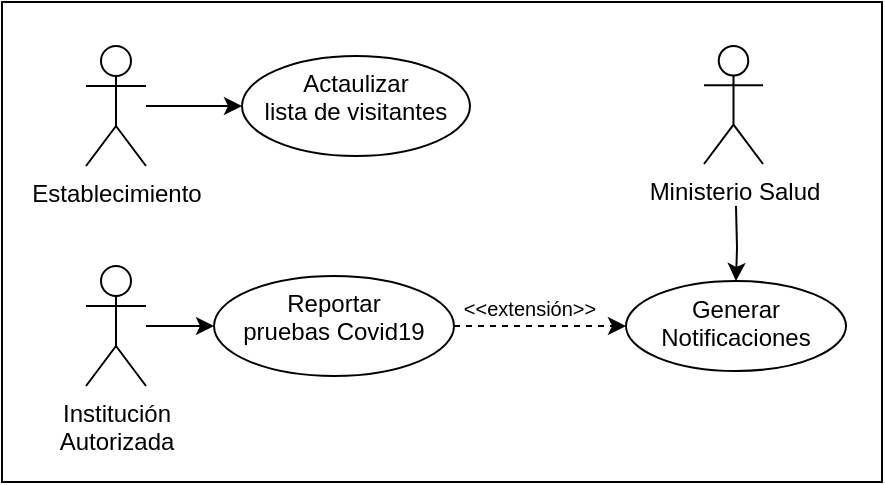 <mxfile version="13.9.9" type="device"><diagram id="FUCm39VuF7QCkc2ynkt7" name="Página-1"><mxGraphModel dx="599" dy="348" grid="1" gridSize="10" guides="1" tooltips="1" connect="1" arrows="1" fold="1" page="1" pageScale="1" pageWidth="827" pageHeight="1169" math="0" shadow="0"><root><mxCell id="0"/><mxCell id="1" parent="0"/><mxCell id="Ulo45_gwg1fI1oyUEdXl-14" value="" style="edgeStyle=orthogonalEdgeStyle;rounded=0;orthogonalLoop=1;jettySize=auto;html=1;" parent="1" target="Ulo45_gwg1fI1oyUEdXl-13" edge="1"><mxGeometry relative="1" as="geometry"><mxPoint x="555" y="180" as="sourcePoint"/></mxGeometry></mxCell><mxCell id="Ulo45_gwg1fI1oyUEdXl-2" value="Ministerio Salud" style="shape=umlActor;verticalLabelPosition=bottom;verticalAlign=top;html=1;outlineConnect=0;" parent="1" vertex="1"><mxGeometry x="539" y="100" width="29.5" height="59" as="geometry"/></mxCell><mxCell id="Ulo45_gwg1fI1oyUEdXl-10" value="" style="edgeStyle=orthogonalEdgeStyle;rounded=0;orthogonalLoop=1;jettySize=auto;html=1;" parent="1" source="Ulo45_gwg1fI1oyUEdXl-4" target="Ulo45_gwg1fI1oyUEdXl-9" edge="1"><mxGeometry relative="1" as="geometry"/></mxCell><mxCell id="Ulo45_gwg1fI1oyUEdXl-4" value="Establecimiento" style="shape=umlActor;verticalLabelPosition=bottom;verticalAlign=top;html=1;outlineConnect=0;" parent="1" vertex="1"><mxGeometry x="230" y="100" width="30" height="60" as="geometry"/></mxCell><mxCell id="Ulo45_gwg1fI1oyUEdXl-12" value="" style="edgeStyle=orthogonalEdgeStyle;rounded=0;orthogonalLoop=1;jettySize=auto;html=1;" parent="1" source="Ulo45_gwg1fI1oyUEdXl-5" target="Ulo45_gwg1fI1oyUEdXl-11" edge="1"><mxGeometry relative="1" as="geometry"/></mxCell><mxCell id="Ulo45_gwg1fI1oyUEdXl-5" value="Institución&lt;br&gt;Autorizada" style="shape=umlActor;verticalLabelPosition=bottom;verticalAlign=top;html=1;outlineConnect=0;" parent="1" vertex="1"><mxGeometry x="230" y="210" width="30" height="60" as="geometry"/></mxCell><mxCell id="Ulo45_gwg1fI1oyUEdXl-9" value="Actaulizar&lt;br&gt;lista de visitantes" style="ellipse;whiteSpace=wrap;html=1;verticalAlign=top;" parent="1" vertex="1"><mxGeometry x="308" y="105" width="114" height="50" as="geometry"/></mxCell><mxCell id="Ulo45_gwg1fI1oyUEdXl-15" style="edgeStyle=orthogonalEdgeStyle;rounded=0;orthogonalLoop=1;jettySize=auto;html=1;exitX=1;exitY=0.5;exitDx=0;exitDy=0;entryX=0;entryY=0.5;entryDx=0;entryDy=0;dashed=1;" parent="1" source="Ulo45_gwg1fI1oyUEdXl-11" target="Ulo45_gwg1fI1oyUEdXl-13" edge="1"><mxGeometry relative="1" as="geometry"/></mxCell><mxCell id="Ulo45_gwg1fI1oyUEdXl-11" value="Reportar&lt;br&gt;pruebas Covid19" style="ellipse;whiteSpace=wrap;html=1;verticalAlign=top;" parent="1" vertex="1"><mxGeometry x="294" y="215" width="120" height="50" as="geometry"/></mxCell><mxCell id="Ulo45_gwg1fI1oyUEdXl-13" value="Generar&lt;br&gt;Notificaciones" style="ellipse;whiteSpace=wrap;html=1;verticalAlign=top;" parent="1" vertex="1"><mxGeometry x="500" y="217.5" width="110" height="45" as="geometry"/></mxCell><mxCell id="Ulo45_gwg1fI1oyUEdXl-16" value="&lt;font style=&quot;font-size: 10px&quot;&gt;&amp;lt;&amp;lt;extensión&amp;gt;&amp;gt;&lt;/font&gt;" style="text;html=1;strokeColor=none;fillColor=none;align=center;verticalAlign=middle;whiteSpace=wrap;rounded=0;rotation=0;" parent="1" vertex="1"><mxGeometry x="432" y="220.5" width="40" height="20" as="geometry"/></mxCell><mxCell id="qvotca_IPOVTLGEYoD1u-3" value="" style="rounded=0;whiteSpace=wrap;html=1;fillColor=none;" vertex="1" parent="1"><mxGeometry x="188" y="78" width="440" height="240" as="geometry"/></mxCell></root></mxGraphModel></diagram></mxfile>